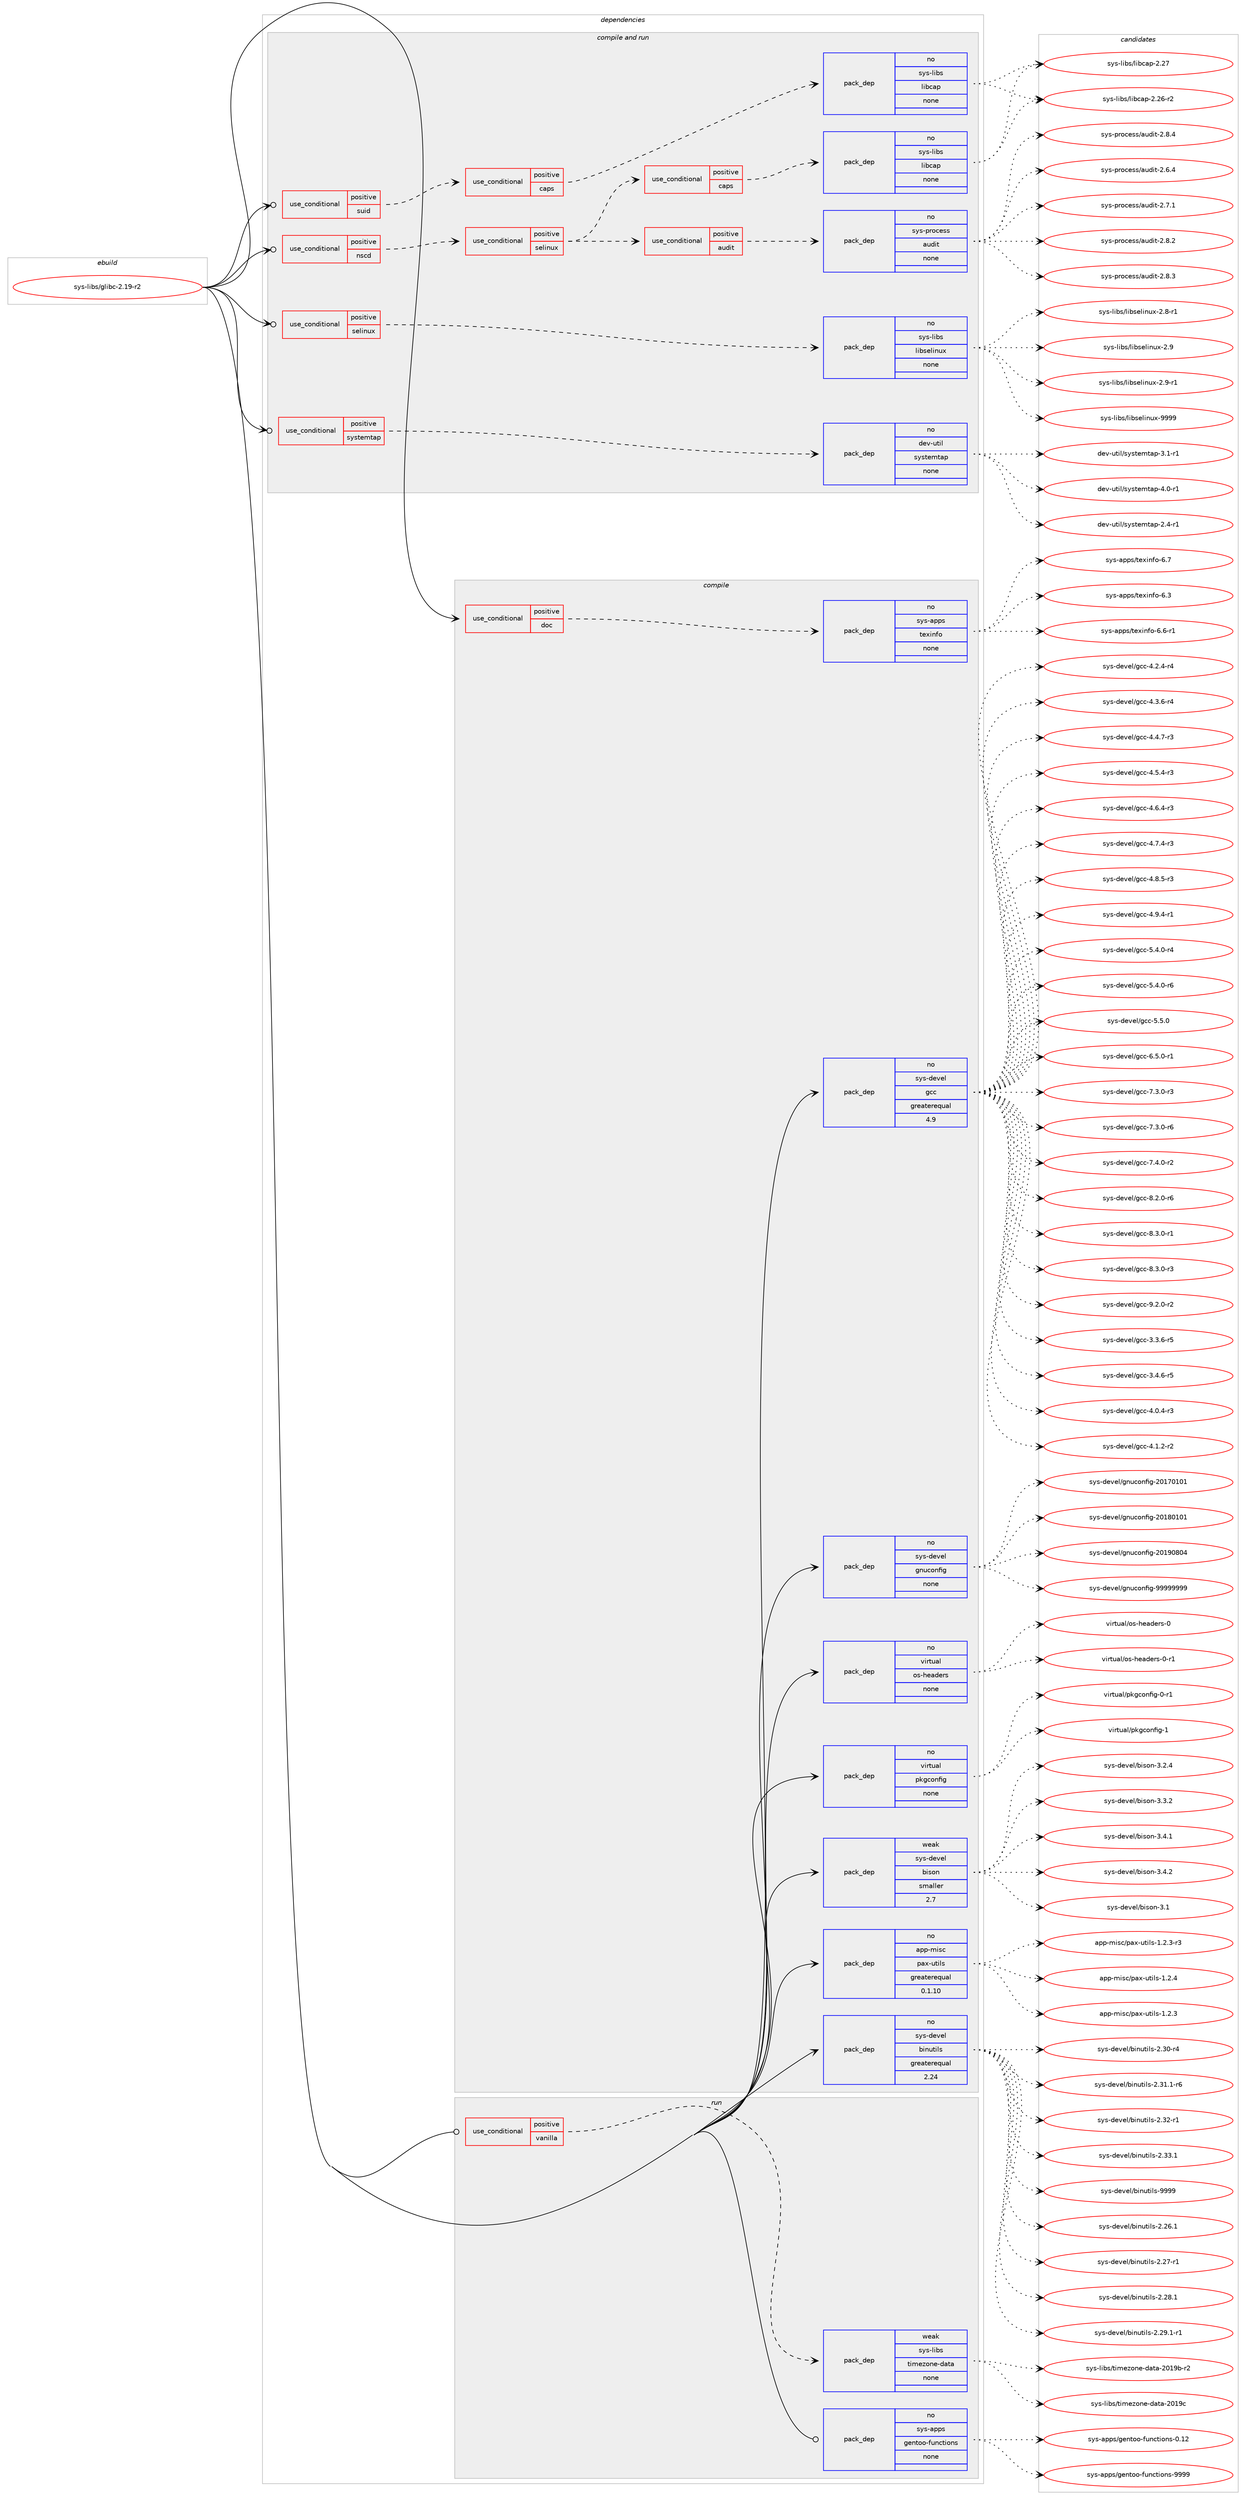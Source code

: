 digraph prolog {

# *************
# Graph options
# *************

newrank=true;
concentrate=true;
compound=true;
graph [rankdir=LR,fontname=Helvetica,fontsize=10,ranksep=1.5];#, ranksep=2.5, nodesep=0.2];
edge  [arrowhead=vee];
node  [fontname=Helvetica,fontsize=10];

# **********
# The ebuild
# **********

subgraph cluster_leftcol {
color=gray;
rank=same;
label=<<i>ebuild</i>>;
id [label="sys-libs/glibc-2.19-r2", color=red, width=4, href="../sys-libs/glibc-2.19-r2.svg"];
}

# ****************
# The dependencies
# ****************

subgraph cluster_midcol {
color=gray;
label=<<i>dependencies</i>>;
subgraph cluster_compile {
fillcolor="#eeeeee";
style=filled;
label=<<i>compile</i>>;
subgraph cond215357 {
dependency896677 [label=<<TABLE BORDER="0" CELLBORDER="1" CELLSPACING="0" CELLPADDING="4"><TR><TD ROWSPAN="3" CELLPADDING="10">use_conditional</TD></TR><TR><TD>positive</TD></TR><TR><TD>doc</TD></TR></TABLE>>, shape=none, color=red];
subgraph pack665573 {
dependency896678 [label=<<TABLE BORDER="0" CELLBORDER="1" CELLSPACING="0" CELLPADDING="4" WIDTH="220"><TR><TD ROWSPAN="6" CELLPADDING="30">pack_dep</TD></TR><TR><TD WIDTH="110">no</TD></TR><TR><TD>sys-apps</TD></TR><TR><TD>texinfo</TD></TR><TR><TD>none</TD></TR><TR><TD></TD></TR></TABLE>>, shape=none, color=blue];
}
dependency896677:e -> dependency896678:w [weight=20,style="dashed",arrowhead="vee"];
}
id:e -> dependency896677:w [weight=20,style="solid",arrowhead="vee"];
subgraph pack665574 {
dependency896679 [label=<<TABLE BORDER="0" CELLBORDER="1" CELLSPACING="0" CELLPADDING="4" WIDTH="220"><TR><TD ROWSPAN="6" CELLPADDING="30">pack_dep</TD></TR><TR><TD WIDTH="110">no</TD></TR><TR><TD>app-misc</TD></TR><TR><TD>pax-utils</TD></TR><TR><TD>greaterequal</TD></TR><TR><TD>0.1.10</TD></TR></TABLE>>, shape=none, color=blue];
}
id:e -> dependency896679:w [weight=20,style="solid",arrowhead="vee"];
subgraph pack665575 {
dependency896680 [label=<<TABLE BORDER="0" CELLBORDER="1" CELLSPACING="0" CELLPADDING="4" WIDTH="220"><TR><TD ROWSPAN="6" CELLPADDING="30">pack_dep</TD></TR><TR><TD WIDTH="110">no</TD></TR><TR><TD>sys-devel</TD></TR><TR><TD>binutils</TD></TR><TR><TD>greaterequal</TD></TR><TR><TD>2.24</TD></TR></TABLE>>, shape=none, color=blue];
}
id:e -> dependency896680:w [weight=20,style="solid",arrowhead="vee"];
subgraph pack665576 {
dependency896681 [label=<<TABLE BORDER="0" CELLBORDER="1" CELLSPACING="0" CELLPADDING="4" WIDTH="220"><TR><TD ROWSPAN="6" CELLPADDING="30">pack_dep</TD></TR><TR><TD WIDTH="110">no</TD></TR><TR><TD>sys-devel</TD></TR><TR><TD>gcc</TD></TR><TR><TD>greaterequal</TD></TR><TR><TD>4.9</TD></TR></TABLE>>, shape=none, color=blue];
}
id:e -> dependency896681:w [weight=20,style="solid",arrowhead="vee"];
subgraph pack665577 {
dependency896682 [label=<<TABLE BORDER="0" CELLBORDER="1" CELLSPACING="0" CELLPADDING="4" WIDTH="220"><TR><TD ROWSPAN="6" CELLPADDING="30">pack_dep</TD></TR><TR><TD WIDTH="110">no</TD></TR><TR><TD>sys-devel</TD></TR><TR><TD>gnuconfig</TD></TR><TR><TD>none</TD></TR><TR><TD></TD></TR></TABLE>>, shape=none, color=blue];
}
id:e -> dependency896682:w [weight=20,style="solid",arrowhead="vee"];
subgraph pack665578 {
dependency896683 [label=<<TABLE BORDER="0" CELLBORDER="1" CELLSPACING="0" CELLPADDING="4" WIDTH="220"><TR><TD ROWSPAN="6" CELLPADDING="30">pack_dep</TD></TR><TR><TD WIDTH="110">no</TD></TR><TR><TD>virtual</TD></TR><TR><TD>os-headers</TD></TR><TR><TD>none</TD></TR><TR><TD></TD></TR></TABLE>>, shape=none, color=blue];
}
id:e -> dependency896683:w [weight=20,style="solid",arrowhead="vee"];
subgraph pack665579 {
dependency896684 [label=<<TABLE BORDER="0" CELLBORDER="1" CELLSPACING="0" CELLPADDING="4" WIDTH="220"><TR><TD ROWSPAN="6" CELLPADDING="30">pack_dep</TD></TR><TR><TD WIDTH="110">no</TD></TR><TR><TD>virtual</TD></TR><TR><TD>pkgconfig</TD></TR><TR><TD>none</TD></TR><TR><TD></TD></TR></TABLE>>, shape=none, color=blue];
}
id:e -> dependency896684:w [weight=20,style="solid",arrowhead="vee"];
subgraph pack665580 {
dependency896685 [label=<<TABLE BORDER="0" CELLBORDER="1" CELLSPACING="0" CELLPADDING="4" WIDTH="220"><TR><TD ROWSPAN="6" CELLPADDING="30">pack_dep</TD></TR><TR><TD WIDTH="110">weak</TD></TR><TR><TD>sys-devel</TD></TR><TR><TD>bison</TD></TR><TR><TD>smaller</TD></TR><TR><TD>2.7</TD></TR></TABLE>>, shape=none, color=blue];
}
id:e -> dependency896685:w [weight=20,style="solid",arrowhead="vee"];
}
subgraph cluster_compileandrun {
fillcolor="#eeeeee";
style=filled;
label=<<i>compile and run</i>>;
subgraph cond215358 {
dependency896686 [label=<<TABLE BORDER="0" CELLBORDER="1" CELLSPACING="0" CELLPADDING="4"><TR><TD ROWSPAN="3" CELLPADDING="10">use_conditional</TD></TR><TR><TD>positive</TD></TR><TR><TD>nscd</TD></TR></TABLE>>, shape=none, color=red];
subgraph cond215359 {
dependency896687 [label=<<TABLE BORDER="0" CELLBORDER="1" CELLSPACING="0" CELLPADDING="4"><TR><TD ROWSPAN="3" CELLPADDING="10">use_conditional</TD></TR><TR><TD>positive</TD></TR><TR><TD>selinux</TD></TR></TABLE>>, shape=none, color=red];
subgraph cond215360 {
dependency896688 [label=<<TABLE BORDER="0" CELLBORDER="1" CELLSPACING="0" CELLPADDING="4"><TR><TD ROWSPAN="3" CELLPADDING="10">use_conditional</TD></TR><TR><TD>positive</TD></TR><TR><TD>audit</TD></TR></TABLE>>, shape=none, color=red];
subgraph pack665581 {
dependency896689 [label=<<TABLE BORDER="0" CELLBORDER="1" CELLSPACING="0" CELLPADDING="4" WIDTH="220"><TR><TD ROWSPAN="6" CELLPADDING="30">pack_dep</TD></TR><TR><TD WIDTH="110">no</TD></TR><TR><TD>sys-process</TD></TR><TR><TD>audit</TD></TR><TR><TD>none</TD></TR><TR><TD></TD></TR></TABLE>>, shape=none, color=blue];
}
dependency896688:e -> dependency896689:w [weight=20,style="dashed",arrowhead="vee"];
}
dependency896687:e -> dependency896688:w [weight=20,style="dashed",arrowhead="vee"];
subgraph cond215361 {
dependency896690 [label=<<TABLE BORDER="0" CELLBORDER="1" CELLSPACING="0" CELLPADDING="4"><TR><TD ROWSPAN="3" CELLPADDING="10">use_conditional</TD></TR><TR><TD>positive</TD></TR><TR><TD>caps</TD></TR></TABLE>>, shape=none, color=red];
subgraph pack665582 {
dependency896691 [label=<<TABLE BORDER="0" CELLBORDER="1" CELLSPACING="0" CELLPADDING="4" WIDTH="220"><TR><TD ROWSPAN="6" CELLPADDING="30">pack_dep</TD></TR><TR><TD WIDTH="110">no</TD></TR><TR><TD>sys-libs</TD></TR><TR><TD>libcap</TD></TR><TR><TD>none</TD></TR><TR><TD></TD></TR></TABLE>>, shape=none, color=blue];
}
dependency896690:e -> dependency896691:w [weight=20,style="dashed",arrowhead="vee"];
}
dependency896687:e -> dependency896690:w [weight=20,style="dashed",arrowhead="vee"];
}
dependency896686:e -> dependency896687:w [weight=20,style="dashed",arrowhead="vee"];
}
id:e -> dependency896686:w [weight=20,style="solid",arrowhead="odotvee"];
subgraph cond215362 {
dependency896692 [label=<<TABLE BORDER="0" CELLBORDER="1" CELLSPACING="0" CELLPADDING="4"><TR><TD ROWSPAN="3" CELLPADDING="10">use_conditional</TD></TR><TR><TD>positive</TD></TR><TR><TD>selinux</TD></TR></TABLE>>, shape=none, color=red];
subgraph pack665583 {
dependency896693 [label=<<TABLE BORDER="0" CELLBORDER="1" CELLSPACING="0" CELLPADDING="4" WIDTH="220"><TR><TD ROWSPAN="6" CELLPADDING="30">pack_dep</TD></TR><TR><TD WIDTH="110">no</TD></TR><TR><TD>sys-libs</TD></TR><TR><TD>libselinux</TD></TR><TR><TD>none</TD></TR><TR><TD></TD></TR></TABLE>>, shape=none, color=blue];
}
dependency896692:e -> dependency896693:w [weight=20,style="dashed",arrowhead="vee"];
}
id:e -> dependency896692:w [weight=20,style="solid",arrowhead="odotvee"];
subgraph cond215363 {
dependency896694 [label=<<TABLE BORDER="0" CELLBORDER="1" CELLSPACING="0" CELLPADDING="4"><TR><TD ROWSPAN="3" CELLPADDING="10">use_conditional</TD></TR><TR><TD>positive</TD></TR><TR><TD>suid</TD></TR></TABLE>>, shape=none, color=red];
subgraph cond215364 {
dependency896695 [label=<<TABLE BORDER="0" CELLBORDER="1" CELLSPACING="0" CELLPADDING="4"><TR><TD ROWSPAN="3" CELLPADDING="10">use_conditional</TD></TR><TR><TD>positive</TD></TR><TR><TD>caps</TD></TR></TABLE>>, shape=none, color=red];
subgraph pack665584 {
dependency896696 [label=<<TABLE BORDER="0" CELLBORDER="1" CELLSPACING="0" CELLPADDING="4" WIDTH="220"><TR><TD ROWSPAN="6" CELLPADDING="30">pack_dep</TD></TR><TR><TD WIDTH="110">no</TD></TR><TR><TD>sys-libs</TD></TR><TR><TD>libcap</TD></TR><TR><TD>none</TD></TR><TR><TD></TD></TR></TABLE>>, shape=none, color=blue];
}
dependency896695:e -> dependency896696:w [weight=20,style="dashed",arrowhead="vee"];
}
dependency896694:e -> dependency896695:w [weight=20,style="dashed",arrowhead="vee"];
}
id:e -> dependency896694:w [weight=20,style="solid",arrowhead="odotvee"];
subgraph cond215365 {
dependency896697 [label=<<TABLE BORDER="0" CELLBORDER="1" CELLSPACING="0" CELLPADDING="4"><TR><TD ROWSPAN="3" CELLPADDING="10">use_conditional</TD></TR><TR><TD>positive</TD></TR><TR><TD>systemtap</TD></TR></TABLE>>, shape=none, color=red];
subgraph pack665585 {
dependency896698 [label=<<TABLE BORDER="0" CELLBORDER="1" CELLSPACING="0" CELLPADDING="4" WIDTH="220"><TR><TD ROWSPAN="6" CELLPADDING="30">pack_dep</TD></TR><TR><TD WIDTH="110">no</TD></TR><TR><TD>dev-util</TD></TR><TR><TD>systemtap</TD></TR><TR><TD>none</TD></TR><TR><TD></TD></TR></TABLE>>, shape=none, color=blue];
}
dependency896697:e -> dependency896698:w [weight=20,style="dashed",arrowhead="vee"];
}
id:e -> dependency896697:w [weight=20,style="solid",arrowhead="odotvee"];
}
subgraph cluster_run {
fillcolor="#eeeeee";
style=filled;
label=<<i>run</i>>;
subgraph cond215366 {
dependency896699 [label=<<TABLE BORDER="0" CELLBORDER="1" CELLSPACING="0" CELLPADDING="4"><TR><TD ROWSPAN="3" CELLPADDING="10">use_conditional</TD></TR><TR><TD>positive</TD></TR><TR><TD>vanilla</TD></TR></TABLE>>, shape=none, color=red];
subgraph pack665586 {
dependency896700 [label=<<TABLE BORDER="0" CELLBORDER="1" CELLSPACING="0" CELLPADDING="4" WIDTH="220"><TR><TD ROWSPAN="6" CELLPADDING="30">pack_dep</TD></TR><TR><TD WIDTH="110">weak</TD></TR><TR><TD>sys-libs</TD></TR><TR><TD>timezone-data</TD></TR><TR><TD>none</TD></TR><TR><TD></TD></TR></TABLE>>, shape=none, color=blue];
}
dependency896699:e -> dependency896700:w [weight=20,style="dashed",arrowhead="vee"];
}
id:e -> dependency896699:w [weight=20,style="solid",arrowhead="odot"];
subgraph pack665587 {
dependency896701 [label=<<TABLE BORDER="0" CELLBORDER="1" CELLSPACING="0" CELLPADDING="4" WIDTH="220"><TR><TD ROWSPAN="6" CELLPADDING="30">pack_dep</TD></TR><TR><TD WIDTH="110">no</TD></TR><TR><TD>sys-apps</TD></TR><TR><TD>gentoo-functions</TD></TR><TR><TD>none</TD></TR><TR><TD></TD></TR></TABLE>>, shape=none, color=blue];
}
id:e -> dependency896701:w [weight=20,style="solid",arrowhead="odot"];
}
}

# **************
# The candidates
# **************

subgraph cluster_choices {
rank=same;
color=gray;
label=<<i>candidates</i>>;

subgraph choice665573 {
color=black;
nodesep=1;
choice11512111545971121121154711610112010511010211145544651 [label="sys-apps/texinfo-6.3", color=red, width=4,href="../sys-apps/texinfo-6.3.svg"];
choice115121115459711211211547116101120105110102111455446544511449 [label="sys-apps/texinfo-6.6-r1", color=red, width=4,href="../sys-apps/texinfo-6.6-r1.svg"];
choice11512111545971121121154711610112010511010211145544655 [label="sys-apps/texinfo-6.7", color=red, width=4,href="../sys-apps/texinfo-6.7.svg"];
dependency896678:e -> choice11512111545971121121154711610112010511010211145544651:w [style=dotted,weight="100"];
dependency896678:e -> choice115121115459711211211547116101120105110102111455446544511449:w [style=dotted,weight="100"];
dependency896678:e -> choice11512111545971121121154711610112010511010211145544655:w [style=dotted,weight="100"];
}
subgraph choice665574 {
color=black;
nodesep=1;
choice971121124510910511599471129712045117116105108115454946504651 [label="app-misc/pax-utils-1.2.3", color=red, width=4,href="../app-misc/pax-utils-1.2.3.svg"];
choice9711211245109105115994711297120451171161051081154549465046514511451 [label="app-misc/pax-utils-1.2.3-r3", color=red, width=4,href="../app-misc/pax-utils-1.2.3-r3.svg"];
choice971121124510910511599471129712045117116105108115454946504652 [label="app-misc/pax-utils-1.2.4", color=red, width=4,href="../app-misc/pax-utils-1.2.4.svg"];
dependency896679:e -> choice971121124510910511599471129712045117116105108115454946504651:w [style=dotted,weight="100"];
dependency896679:e -> choice9711211245109105115994711297120451171161051081154549465046514511451:w [style=dotted,weight="100"];
dependency896679:e -> choice971121124510910511599471129712045117116105108115454946504652:w [style=dotted,weight="100"];
}
subgraph choice665575 {
color=black;
nodesep=1;
choice11512111545100101118101108479810511011711610510811545504650544649 [label="sys-devel/binutils-2.26.1", color=red, width=4,href="../sys-devel/binutils-2.26.1.svg"];
choice11512111545100101118101108479810511011711610510811545504650554511449 [label="sys-devel/binutils-2.27-r1", color=red, width=4,href="../sys-devel/binutils-2.27-r1.svg"];
choice11512111545100101118101108479810511011711610510811545504650564649 [label="sys-devel/binutils-2.28.1", color=red, width=4,href="../sys-devel/binutils-2.28.1.svg"];
choice115121115451001011181011084798105110117116105108115455046505746494511449 [label="sys-devel/binutils-2.29.1-r1", color=red, width=4,href="../sys-devel/binutils-2.29.1-r1.svg"];
choice11512111545100101118101108479810511011711610510811545504651484511452 [label="sys-devel/binutils-2.30-r4", color=red, width=4,href="../sys-devel/binutils-2.30-r4.svg"];
choice115121115451001011181011084798105110117116105108115455046514946494511454 [label="sys-devel/binutils-2.31.1-r6", color=red, width=4,href="../sys-devel/binutils-2.31.1-r6.svg"];
choice11512111545100101118101108479810511011711610510811545504651504511449 [label="sys-devel/binutils-2.32-r1", color=red, width=4,href="../sys-devel/binutils-2.32-r1.svg"];
choice11512111545100101118101108479810511011711610510811545504651514649 [label="sys-devel/binutils-2.33.1", color=red, width=4,href="../sys-devel/binutils-2.33.1.svg"];
choice1151211154510010111810110847981051101171161051081154557575757 [label="sys-devel/binutils-9999", color=red, width=4,href="../sys-devel/binutils-9999.svg"];
dependency896680:e -> choice11512111545100101118101108479810511011711610510811545504650544649:w [style=dotted,weight="100"];
dependency896680:e -> choice11512111545100101118101108479810511011711610510811545504650554511449:w [style=dotted,weight="100"];
dependency896680:e -> choice11512111545100101118101108479810511011711610510811545504650564649:w [style=dotted,weight="100"];
dependency896680:e -> choice115121115451001011181011084798105110117116105108115455046505746494511449:w [style=dotted,weight="100"];
dependency896680:e -> choice11512111545100101118101108479810511011711610510811545504651484511452:w [style=dotted,weight="100"];
dependency896680:e -> choice115121115451001011181011084798105110117116105108115455046514946494511454:w [style=dotted,weight="100"];
dependency896680:e -> choice11512111545100101118101108479810511011711610510811545504651504511449:w [style=dotted,weight="100"];
dependency896680:e -> choice11512111545100101118101108479810511011711610510811545504651514649:w [style=dotted,weight="100"];
dependency896680:e -> choice1151211154510010111810110847981051101171161051081154557575757:w [style=dotted,weight="100"];
}
subgraph choice665576 {
color=black;
nodesep=1;
choice115121115451001011181011084710399994551465146544511453 [label="sys-devel/gcc-3.3.6-r5", color=red, width=4,href="../sys-devel/gcc-3.3.6-r5.svg"];
choice115121115451001011181011084710399994551465246544511453 [label="sys-devel/gcc-3.4.6-r5", color=red, width=4,href="../sys-devel/gcc-3.4.6-r5.svg"];
choice115121115451001011181011084710399994552464846524511451 [label="sys-devel/gcc-4.0.4-r3", color=red, width=4,href="../sys-devel/gcc-4.0.4-r3.svg"];
choice115121115451001011181011084710399994552464946504511450 [label="sys-devel/gcc-4.1.2-r2", color=red, width=4,href="../sys-devel/gcc-4.1.2-r2.svg"];
choice115121115451001011181011084710399994552465046524511452 [label="sys-devel/gcc-4.2.4-r4", color=red, width=4,href="../sys-devel/gcc-4.2.4-r4.svg"];
choice115121115451001011181011084710399994552465146544511452 [label="sys-devel/gcc-4.3.6-r4", color=red, width=4,href="../sys-devel/gcc-4.3.6-r4.svg"];
choice115121115451001011181011084710399994552465246554511451 [label="sys-devel/gcc-4.4.7-r3", color=red, width=4,href="../sys-devel/gcc-4.4.7-r3.svg"];
choice115121115451001011181011084710399994552465346524511451 [label="sys-devel/gcc-4.5.4-r3", color=red, width=4,href="../sys-devel/gcc-4.5.4-r3.svg"];
choice115121115451001011181011084710399994552465446524511451 [label="sys-devel/gcc-4.6.4-r3", color=red, width=4,href="../sys-devel/gcc-4.6.4-r3.svg"];
choice115121115451001011181011084710399994552465546524511451 [label="sys-devel/gcc-4.7.4-r3", color=red, width=4,href="../sys-devel/gcc-4.7.4-r3.svg"];
choice115121115451001011181011084710399994552465646534511451 [label="sys-devel/gcc-4.8.5-r3", color=red, width=4,href="../sys-devel/gcc-4.8.5-r3.svg"];
choice115121115451001011181011084710399994552465746524511449 [label="sys-devel/gcc-4.9.4-r1", color=red, width=4,href="../sys-devel/gcc-4.9.4-r1.svg"];
choice115121115451001011181011084710399994553465246484511452 [label="sys-devel/gcc-5.4.0-r4", color=red, width=4,href="../sys-devel/gcc-5.4.0-r4.svg"];
choice115121115451001011181011084710399994553465246484511454 [label="sys-devel/gcc-5.4.0-r6", color=red, width=4,href="../sys-devel/gcc-5.4.0-r6.svg"];
choice11512111545100101118101108471039999455346534648 [label="sys-devel/gcc-5.5.0", color=red, width=4,href="../sys-devel/gcc-5.5.0.svg"];
choice115121115451001011181011084710399994554465346484511449 [label="sys-devel/gcc-6.5.0-r1", color=red, width=4,href="../sys-devel/gcc-6.5.0-r1.svg"];
choice115121115451001011181011084710399994555465146484511451 [label="sys-devel/gcc-7.3.0-r3", color=red, width=4,href="../sys-devel/gcc-7.3.0-r3.svg"];
choice115121115451001011181011084710399994555465146484511454 [label="sys-devel/gcc-7.3.0-r6", color=red, width=4,href="../sys-devel/gcc-7.3.0-r6.svg"];
choice115121115451001011181011084710399994555465246484511450 [label="sys-devel/gcc-7.4.0-r2", color=red, width=4,href="../sys-devel/gcc-7.4.0-r2.svg"];
choice115121115451001011181011084710399994556465046484511454 [label="sys-devel/gcc-8.2.0-r6", color=red, width=4,href="../sys-devel/gcc-8.2.0-r6.svg"];
choice115121115451001011181011084710399994556465146484511449 [label="sys-devel/gcc-8.3.0-r1", color=red, width=4,href="../sys-devel/gcc-8.3.0-r1.svg"];
choice115121115451001011181011084710399994556465146484511451 [label="sys-devel/gcc-8.3.0-r3", color=red, width=4,href="../sys-devel/gcc-8.3.0-r3.svg"];
choice115121115451001011181011084710399994557465046484511450 [label="sys-devel/gcc-9.2.0-r2", color=red, width=4,href="../sys-devel/gcc-9.2.0-r2.svg"];
dependency896681:e -> choice115121115451001011181011084710399994551465146544511453:w [style=dotted,weight="100"];
dependency896681:e -> choice115121115451001011181011084710399994551465246544511453:w [style=dotted,weight="100"];
dependency896681:e -> choice115121115451001011181011084710399994552464846524511451:w [style=dotted,weight="100"];
dependency896681:e -> choice115121115451001011181011084710399994552464946504511450:w [style=dotted,weight="100"];
dependency896681:e -> choice115121115451001011181011084710399994552465046524511452:w [style=dotted,weight="100"];
dependency896681:e -> choice115121115451001011181011084710399994552465146544511452:w [style=dotted,weight="100"];
dependency896681:e -> choice115121115451001011181011084710399994552465246554511451:w [style=dotted,weight="100"];
dependency896681:e -> choice115121115451001011181011084710399994552465346524511451:w [style=dotted,weight="100"];
dependency896681:e -> choice115121115451001011181011084710399994552465446524511451:w [style=dotted,weight="100"];
dependency896681:e -> choice115121115451001011181011084710399994552465546524511451:w [style=dotted,weight="100"];
dependency896681:e -> choice115121115451001011181011084710399994552465646534511451:w [style=dotted,weight="100"];
dependency896681:e -> choice115121115451001011181011084710399994552465746524511449:w [style=dotted,weight="100"];
dependency896681:e -> choice115121115451001011181011084710399994553465246484511452:w [style=dotted,weight="100"];
dependency896681:e -> choice115121115451001011181011084710399994553465246484511454:w [style=dotted,weight="100"];
dependency896681:e -> choice11512111545100101118101108471039999455346534648:w [style=dotted,weight="100"];
dependency896681:e -> choice115121115451001011181011084710399994554465346484511449:w [style=dotted,weight="100"];
dependency896681:e -> choice115121115451001011181011084710399994555465146484511451:w [style=dotted,weight="100"];
dependency896681:e -> choice115121115451001011181011084710399994555465146484511454:w [style=dotted,weight="100"];
dependency896681:e -> choice115121115451001011181011084710399994555465246484511450:w [style=dotted,weight="100"];
dependency896681:e -> choice115121115451001011181011084710399994556465046484511454:w [style=dotted,weight="100"];
dependency896681:e -> choice115121115451001011181011084710399994556465146484511449:w [style=dotted,weight="100"];
dependency896681:e -> choice115121115451001011181011084710399994556465146484511451:w [style=dotted,weight="100"];
dependency896681:e -> choice115121115451001011181011084710399994557465046484511450:w [style=dotted,weight="100"];
}
subgraph choice665577 {
color=black;
nodesep=1;
choice115121115451001011181011084710311011799111110102105103455048495548494849 [label="sys-devel/gnuconfig-20170101", color=red, width=4,href="../sys-devel/gnuconfig-20170101.svg"];
choice115121115451001011181011084710311011799111110102105103455048495648494849 [label="sys-devel/gnuconfig-20180101", color=red, width=4,href="../sys-devel/gnuconfig-20180101.svg"];
choice115121115451001011181011084710311011799111110102105103455048495748564852 [label="sys-devel/gnuconfig-20190804", color=red, width=4,href="../sys-devel/gnuconfig-20190804.svg"];
choice115121115451001011181011084710311011799111110102105103455757575757575757 [label="sys-devel/gnuconfig-99999999", color=red, width=4,href="../sys-devel/gnuconfig-99999999.svg"];
dependency896682:e -> choice115121115451001011181011084710311011799111110102105103455048495548494849:w [style=dotted,weight="100"];
dependency896682:e -> choice115121115451001011181011084710311011799111110102105103455048495648494849:w [style=dotted,weight="100"];
dependency896682:e -> choice115121115451001011181011084710311011799111110102105103455048495748564852:w [style=dotted,weight="100"];
dependency896682:e -> choice115121115451001011181011084710311011799111110102105103455757575757575757:w [style=dotted,weight="100"];
}
subgraph choice665578 {
color=black;
nodesep=1;
choice118105114116117971084711111545104101971001011141154548 [label="virtual/os-headers-0", color=red, width=4,href="../virtual/os-headers-0.svg"];
choice1181051141161179710847111115451041019710010111411545484511449 [label="virtual/os-headers-0-r1", color=red, width=4,href="../virtual/os-headers-0-r1.svg"];
dependency896683:e -> choice118105114116117971084711111545104101971001011141154548:w [style=dotted,weight="100"];
dependency896683:e -> choice1181051141161179710847111115451041019710010111411545484511449:w [style=dotted,weight="100"];
}
subgraph choice665579 {
color=black;
nodesep=1;
choice11810511411611797108471121071039911111010210510345484511449 [label="virtual/pkgconfig-0-r1", color=red, width=4,href="../virtual/pkgconfig-0-r1.svg"];
choice1181051141161179710847112107103991111101021051034549 [label="virtual/pkgconfig-1", color=red, width=4,href="../virtual/pkgconfig-1.svg"];
dependency896684:e -> choice11810511411611797108471121071039911111010210510345484511449:w [style=dotted,weight="100"];
dependency896684:e -> choice1181051141161179710847112107103991111101021051034549:w [style=dotted,weight="100"];
}
subgraph choice665580 {
color=black;
nodesep=1;
choice11512111545100101118101108479810511511111045514649 [label="sys-devel/bison-3.1", color=red, width=4,href="../sys-devel/bison-3.1.svg"];
choice115121115451001011181011084798105115111110455146504652 [label="sys-devel/bison-3.2.4", color=red, width=4,href="../sys-devel/bison-3.2.4.svg"];
choice115121115451001011181011084798105115111110455146514650 [label="sys-devel/bison-3.3.2", color=red, width=4,href="../sys-devel/bison-3.3.2.svg"];
choice115121115451001011181011084798105115111110455146524649 [label="sys-devel/bison-3.4.1", color=red, width=4,href="../sys-devel/bison-3.4.1.svg"];
choice115121115451001011181011084798105115111110455146524650 [label="sys-devel/bison-3.4.2", color=red, width=4,href="../sys-devel/bison-3.4.2.svg"];
dependency896685:e -> choice11512111545100101118101108479810511511111045514649:w [style=dotted,weight="100"];
dependency896685:e -> choice115121115451001011181011084798105115111110455146504652:w [style=dotted,weight="100"];
dependency896685:e -> choice115121115451001011181011084798105115111110455146514650:w [style=dotted,weight="100"];
dependency896685:e -> choice115121115451001011181011084798105115111110455146524649:w [style=dotted,weight="100"];
dependency896685:e -> choice115121115451001011181011084798105115111110455146524650:w [style=dotted,weight="100"];
}
subgraph choice665581 {
color=black;
nodesep=1;
choice11512111545112114111991011151154797117100105116455046544652 [label="sys-process/audit-2.6.4", color=red, width=4,href="../sys-process/audit-2.6.4.svg"];
choice11512111545112114111991011151154797117100105116455046554649 [label="sys-process/audit-2.7.1", color=red, width=4,href="../sys-process/audit-2.7.1.svg"];
choice11512111545112114111991011151154797117100105116455046564650 [label="sys-process/audit-2.8.2", color=red, width=4,href="../sys-process/audit-2.8.2.svg"];
choice11512111545112114111991011151154797117100105116455046564651 [label="sys-process/audit-2.8.3", color=red, width=4,href="../sys-process/audit-2.8.3.svg"];
choice11512111545112114111991011151154797117100105116455046564652 [label="sys-process/audit-2.8.4", color=red, width=4,href="../sys-process/audit-2.8.4.svg"];
dependency896689:e -> choice11512111545112114111991011151154797117100105116455046544652:w [style=dotted,weight="100"];
dependency896689:e -> choice11512111545112114111991011151154797117100105116455046554649:w [style=dotted,weight="100"];
dependency896689:e -> choice11512111545112114111991011151154797117100105116455046564650:w [style=dotted,weight="100"];
dependency896689:e -> choice11512111545112114111991011151154797117100105116455046564651:w [style=dotted,weight="100"];
dependency896689:e -> choice11512111545112114111991011151154797117100105116455046564652:w [style=dotted,weight="100"];
}
subgraph choice665582 {
color=black;
nodesep=1;
choice11512111545108105981154710810598999711245504650544511450 [label="sys-libs/libcap-2.26-r2", color=red, width=4,href="../sys-libs/libcap-2.26-r2.svg"];
choice1151211154510810598115471081059899971124550465055 [label="sys-libs/libcap-2.27", color=red, width=4,href="../sys-libs/libcap-2.27.svg"];
dependency896691:e -> choice11512111545108105981154710810598999711245504650544511450:w [style=dotted,weight="100"];
dependency896691:e -> choice1151211154510810598115471081059899971124550465055:w [style=dotted,weight="100"];
}
subgraph choice665583 {
color=black;
nodesep=1;
choice11512111545108105981154710810598115101108105110117120455046564511449 [label="sys-libs/libselinux-2.8-r1", color=red, width=4,href="../sys-libs/libselinux-2.8-r1.svg"];
choice1151211154510810598115471081059811510110810511011712045504657 [label="sys-libs/libselinux-2.9", color=red, width=4,href="../sys-libs/libselinux-2.9.svg"];
choice11512111545108105981154710810598115101108105110117120455046574511449 [label="sys-libs/libselinux-2.9-r1", color=red, width=4,href="../sys-libs/libselinux-2.9-r1.svg"];
choice115121115451081059811547108105981151011081051101171204557575757 [label="sys-libs/libselinux-9999", color=red, width=4,href="../sys-libs/libselinux-9999.svg"];
dependency896693:e -> choice11512111545108105981154710810598115101108105110117120455046564511449:w [style=dotted,weight="100"];
dependency896693:e -> choice1151211154510810598115471081059811510110810511011712045504657:w [style=dotted,weight="100"];
dependency896693:e -> choice11512111545108105981154710810598115101108105110117120455046574511449:w [style=dotted,weight="100"];
dependency896693:e -> choice115121115451081059811547108105981151011081051101171204557575757:w [style=dotted,weight="100"];
}
subgraph choice665584 {
color=black;
nodesep=1;
choice11512111545108105981154710810598999711245504650544511450 [label="sys-libs/libcap-2.26-r2", color=red, width=4,href="../sys-libs/libcap-2.26-r2.svg"];
choice1151211154510810598115471081059899971124550465055 [label="sys-libs/libcap-2.27", color=red, width=4,href="../sys-libs/libcap-2.27.svg"];
dependency896696:e -> choice11512111545108105981154710810598999711245504650544511450:w [style=dotted,weight="100"];
dependency896696:e -> choice1151211154510810598115471081059899971124550465055:w [style=dotted,weight="100"];
}
subgraph choice665585 {
color=black;
nodesep=1;
choice100101118451171161051084711512111511610110911697112455046524511449 [label="dev-util/systemtap-2.4-r1", color=red, width=4,href="../dev-util/systemtap-2.4-r1.svg"];
choice100101118451171161051084711512111511610110911697112455146494511449 [label="dev-util/systemtap-3.1-r1", color=red, width=4,href="../dev-util/systemtap-3.1-r1.svg"];
choice100101118451171161051084711512111511610110911697112455246484511449 [label="dev-util/systemtap-4.0-r1", color=red, width=4,href="../dev-util/systemtap-4.0-r1.svg"];
dependency896698:e -> choice100101118451171161051084711512111511610110911697112455046524511449:w [style=dotted,weight="100"];
dependency896698:e -> choice100101118451171161051084711512111511610110911697112455146494511449:w [style=dotted,weight="100"];
dependency896698:e -> choice100101118451171161051084711512111511610110911697112455246484511449:w [style=dotted,weight="100"];
}
subgraph choice665586 {
color=black;
nodesep=1;
choice1151211154510810598115471161051091011221111101014510097116974550484957984511450 [label="sys-libs/timezone-data-2019b-r2", color=red, width=4,href="../sys-libs/timezone-data-2019b-r2.svg"];
choice115121115451081059811547116105109101122111110101451009711697455048495799 [label="sys-libs/timezone-data-2019c", color=red, width=4,href="../sys-libs/timezone-data-2019c.svg"];
dependency896700:e -> choice1151211154510810598115471161051091011221111101014510097116974550484957984511450:w [style=dotted,weight="100"];
dependency896700:e -> choice115121115451081059811547116105109101122111110101451009711697455048495799:w [style=dotted,weight="100"];
}
subgraph choice665587 {
color=black;
nodesep=1;
choice11512111545971121121154710310111011611111145102117110991161051111101154548464950 [label="sys-apps/gentoo-functions-0.12", color=red, width=4,href="../sys-apps/gentoo-functions-0.12.svg"];
choice11512111545971121121154710310111011611111145102117110991161051111101154557575757 [label="sys-apps/gentoo-functions-9999", color=red, width=4,href="../sys-apps/gentoo-functions-9999.svg"];
dependency896701:e -> choice11512111545971121121154710310111011611111145102117110991161051111101154548464950:w [style=dotted,weight="100"];
dependency896701:e -> choice11512111545971121121154710310111011611111145102117110991161051111101154557575757:w [style=dotted,weight="100"];
}
}

}
